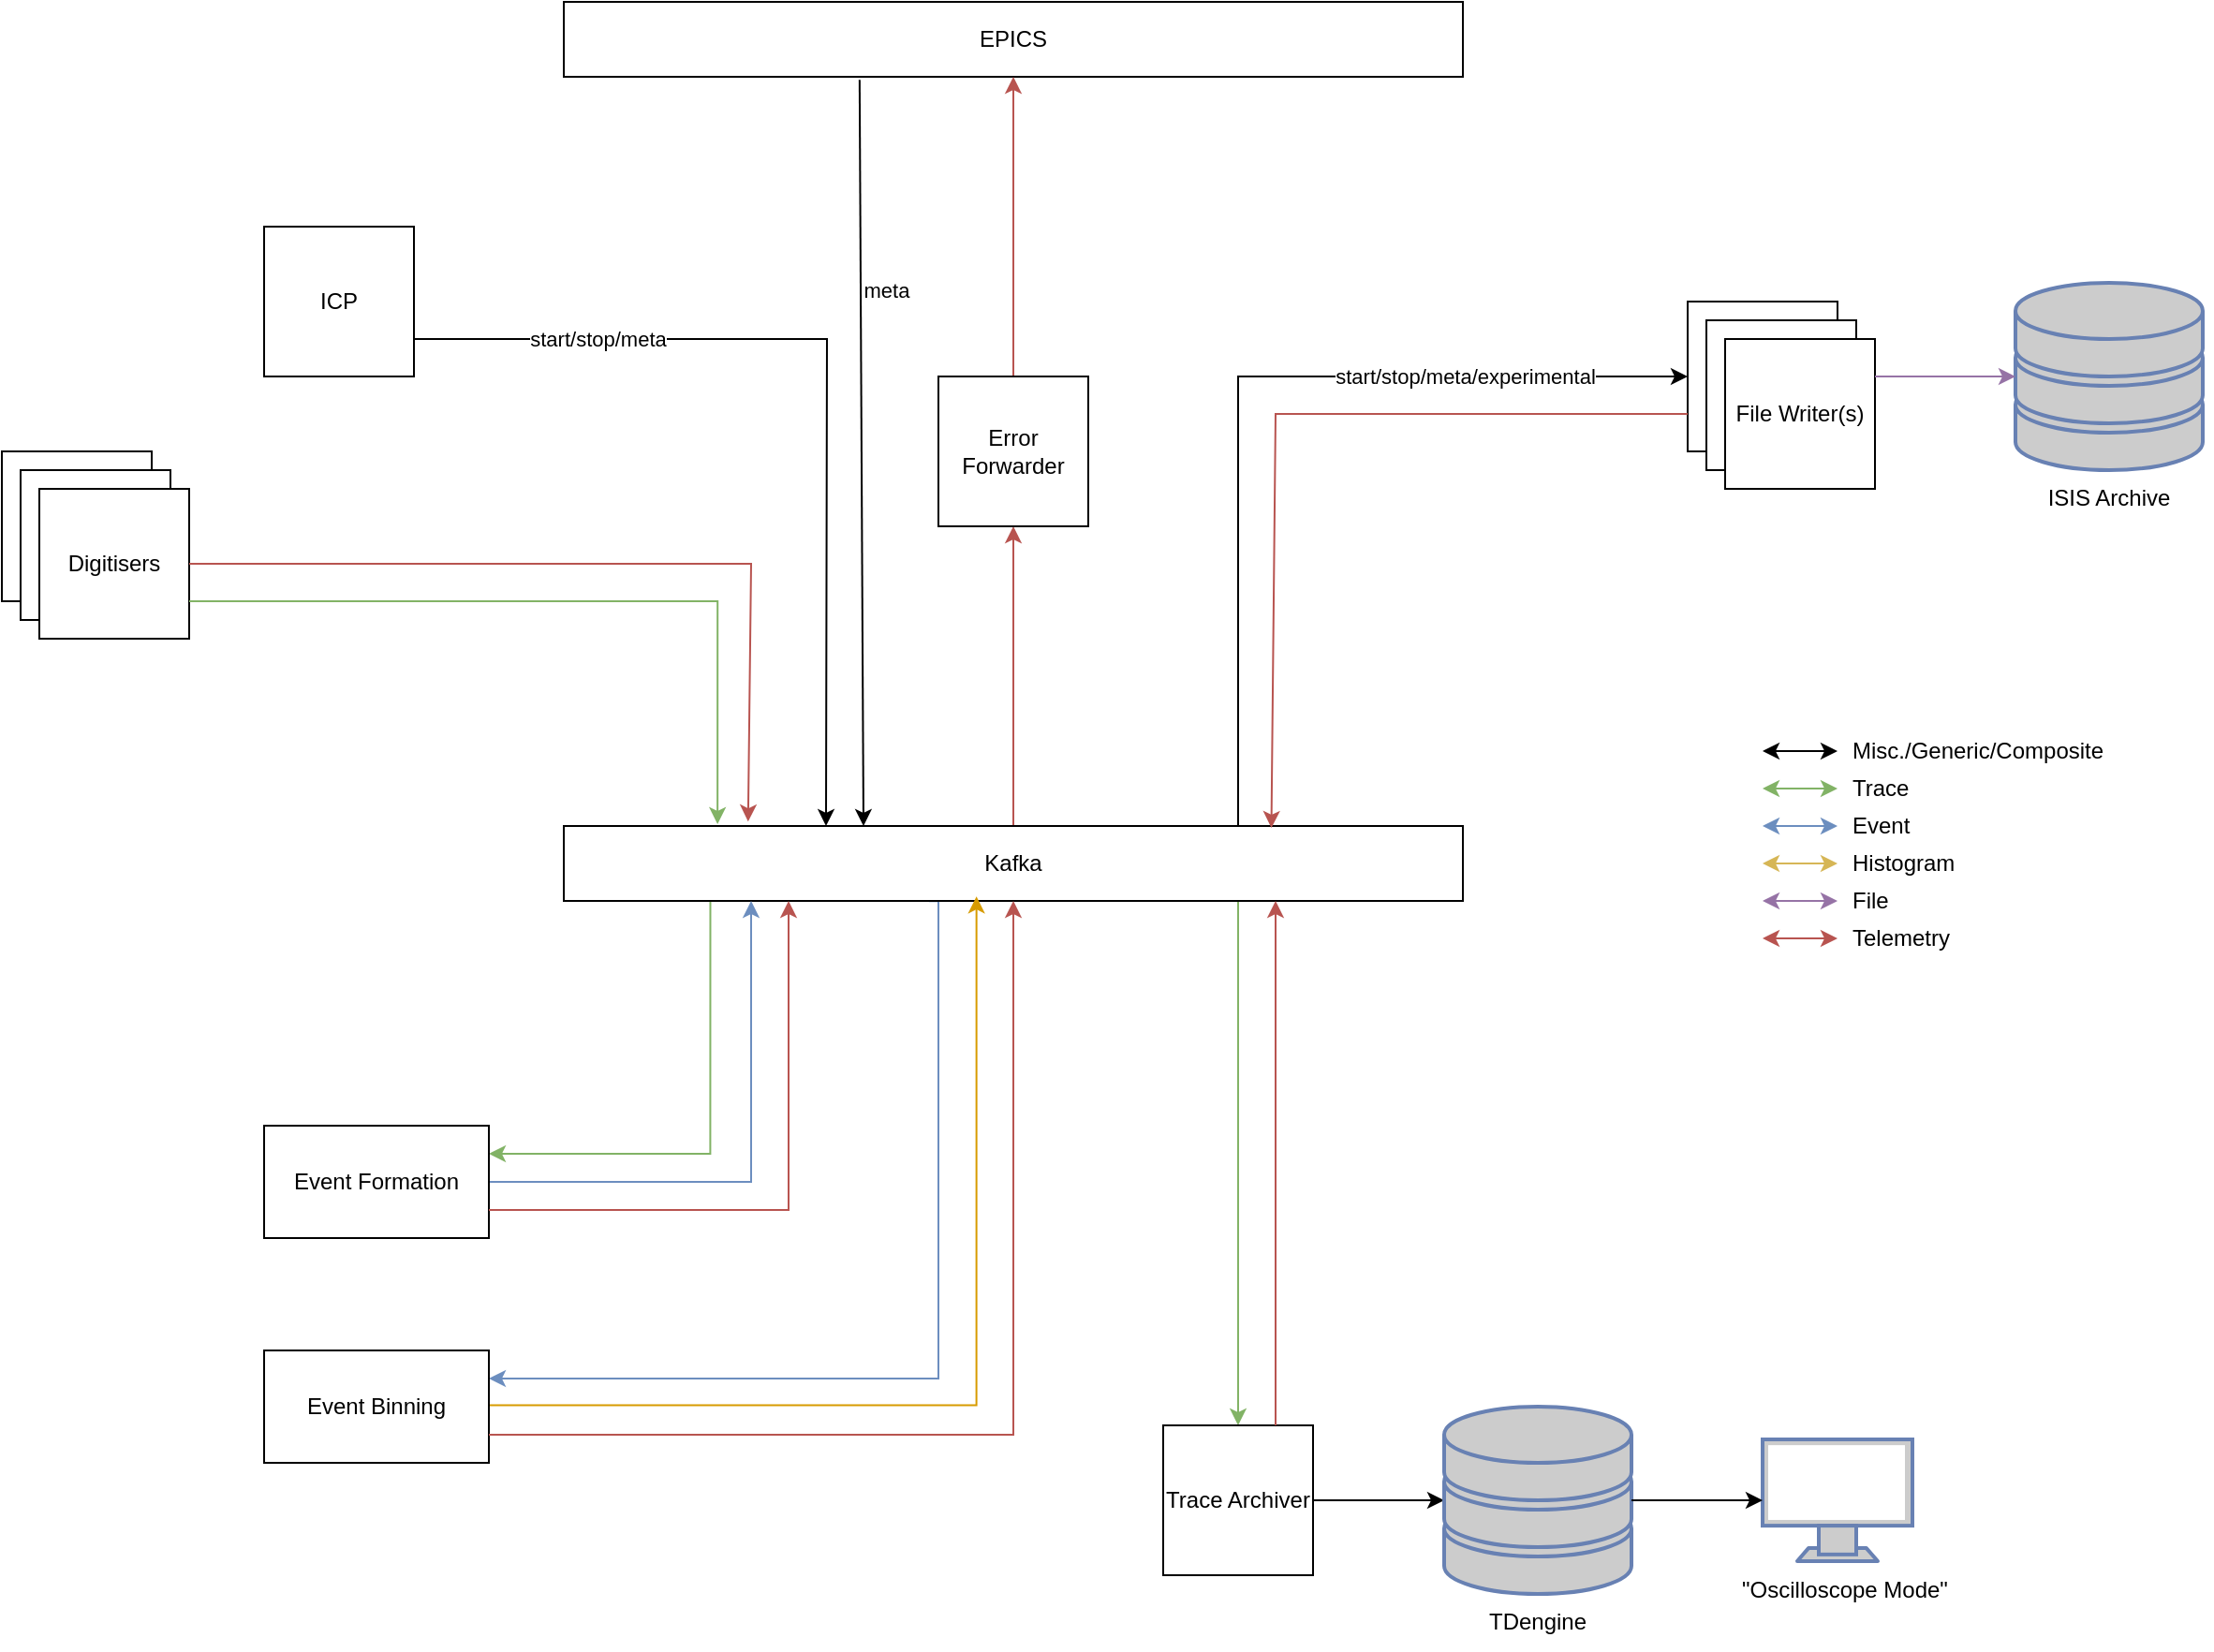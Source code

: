 <mxfile version="21.3.7" type="device">
  <diagram name="Page-1" id="1EYMIYDTeL4FvQMsoPMc">
    <mxGraphModel dx="1048" dy="1015" grid="1" gridSize="10" guides="1" tooltips="1" connect="1" arrows="1" fold="1" page="0" pageScale="1" pageWidth="827" pageHeight="1169" background="none" math="0" shadow="0">
      <root>
        <mxCell id="0" />
        <mxCell id="1" parent="0" />
        <mxCell id="wDakd_mpY2LgvO2oMfsj-7" value="" style="group" parent="1" vertex="1" connectable="0">
          <mxGeometry x="810" y="230" width="110" height="130" as="geometry" />
        </mxCell>
        <mxCell id="wDakd_mpY2LgvO2oMfsj-1" value="" style="fontColor=#0066CC;verticalAlign=top;verticalLabelPosition=bottom;labelPosition=center;align=center;html=1;outlineConnect=0;fillColor=#CCCCCC;strokeColor=#6881B3;gradientColor=none;gradientDirection=north;strokeWidth=2;shape=mxgraph.networks.storage;" parent="wDakd_mpY2LgvO2oMfsj-7" vertex="1">
          <mxGeometry x="5" width="100" height="100" as="geometry" />
        </mxCell>
        <mxCell id="wDakd_mpY2LgvO2oMfsj-3" value="&lt;div&gt;ISIS Archive&lt;/div&gt;" style="text;html=1;strokeColor=none;fillColor=none;align=center;verticalAlign=middle;whiteSpace=wrap;rounded=0;" parent="wDakd_mpY2LgvO2oMfsj-7" vertex="1">
          <mxGeometry y="100" width="110" height="30" as="geometry" />
        </mxCell>
        <mxCell id="wDakd_mpY2LgvO2oMfsj-19" value="" style="group" parent="1" vertex="1" connectable="0">
          <mxGeometry x="-260" y="320" width="100" height="100" as="geometry" />
        </mxCell>
        <mxCell id="wDakd_mpY2LgvO2oMfsj-16" value="" style="whiteSpace=wrap;html=1;aspect=fixed;" parent="wDakd_mpY2LgvO2oMfsj-19" vertex="1">
          <mxGeometry width="80" height="80" as="geometry" />
        </mxCell>
        <mxCell id="wDakd_mpY2LgvO2oMfsj-17" value="" style="whiteSpace=wrap;html=1;aspect=fixed;" parent="wDakd_mpY2LgvO2oMfsj-19" vertex="1">
          <mxGeometry x="10" y="10" width="80" height="80" as="geometry" />
        </mxCell>
        <mxCell id="wDakd_mpY2LgvO2oMfsj-18" value="Digitisers" style="whiteSpace=wrap;html=1;aspect=fixed;" parent="wDakd_mpY2LgvO2oMfsj-19" vertex="1">
          <mxGeometry x="20" y="20" width="80" height="80" as="geometry" />
        </mxCell>
        <mxCell id="wDakd_mpY2LgvO2oMfsj-31" value="EPICS" style="rounded=0;whiteSpace=wrap;html=1;" parent="1" vertex="1">
          <mxGeometry x="40" y="80" width="480" height="40" as="geometry" />
        </mxCell>
        <mxCell id="wDakd_mpY2LgvO2oMfsj-38" style="edgeStyle=orthogonalEdgeStyle;rounded=0;orthogonalLoop=1;jettySize=auto;html=1;exitX=0.5;exitY=0;exitDx=0;exitDy=0;entryX=0.5;entryY=1;entryDx=0;entryDy=0;fillColor=#f8cecc;strokeColor=#b85450;" parent="1" source="wDakd_mpY2LgvO2oMfsj-32" target="wDakd_mpY2LgvO2oMfsj-35" edge="1">
          <mxGeometry relative="1" as="geometry" />
        </mxCell>
        <mxCell id="wDakd_mpY2LgvO2oMfsj-46" style="edgeStyle=orthogonalEdgeStyle;rounded=0;orthogonalLoop=1;jettySize=auto;html=1;exitX=0.75;exitY=0;exitDx=0;exitDy=0;entryX=0;entryY=0.5;entryDx=0;entryDy=0;" parent="1" source="wDakd_mpY2LgvO2oMfsj-32" target="wDakd_mpY2LgvO2oMfsj-44" edge="1">
          <mxGeometry relative="1" as="geometry" />
        </mxCell>
        <mxCell id="wDakd_mpY2LgvO2oMfsj-47" value="start/stop/meta/experimental" style="edgeLabel;html=1;align=center;verticalAlign=middle;resizable=0;points=[];" parent="wDakd_mpY2LgvO2oMfsj-46" vertex="1" connectable="0">
          <mxGeometry x="0.504" relative="1" as="geometry">
            <mxPoint as="offset" />
          </mxGeometry>
        </mxCell>
        <mxCell id="wDakd_mpY2LgvO2oMfsj-52" style="edgeStyle=orthogonalEdgeStyle;rounded=0;orthogonalLoop=1;jettySize=auto;html=1;exitX=0.75;exitY=1;exitDx=0;exitDy=0;fillColor=#d5e8d4;strokeColor=#82b366;" parent="1" source="wDakd_mpY2LgvO2oMfsj-32" target="wDakd_mpY2LgvO2oMfsj-51" edge="1">
          <mxGeometry relative="1" as="geometry" />
        </mxCell>
        <mxCell id="wDakd_mpY2LgvO2oMfsj-63" style="edgeStyle=orthogonalEdgeStyle;rounded=0;orthogonalLoop=1;jettySize=auto;html=1;exitX=0.163;exitY=0.975;exitDx=0;exitDy=0;entryX=1;entryY=0.25;entryDx=0;entryDy=0;fillColor=#d5e8d4;strokeColor=#82b366;exitPerimeter=0;" parent="1" source="wDakd_mpY2LgvO2oMfsj-32" target="wDakd_mpY2LgvO2oMfsj-61" edge="1">
          <mxGeometry relative="1" as="geometry" />
        </mxCell>
        <mxCell id="wDakd_mpY2LgvO2oMfsj-64" style="edgeStyle=orthogonalEdgeStyle;rounded=0;orthogonalLoop=1;jettySize=auto;html=1;entryX=1;entryY=0.25;entryDx=0;entryDy=0;fillColor=#dae8fc;strokeColor=#6c8ebf;exitX=0.406;exitY=1.002;exitDx=0;exitDy=0;exitPerimeter=0;" parent="1" source="wDakd_mpY2LgvO2oMfsj-32" target="wDakd_mpY2LgvO2oMfsj-62" edge="1">
          <mxGeometry relative="1" as="geometry">
            <mxPoint x="240" y="670" as="sourcePoint" />
            <Array as="points">
              <mxPoint x="240" y="560" />
              <mxPoint x="240" y="815" />
            </Array>
          </mxGeometry>
        </mxCell>
        <mxCell id="wDakd_mpY2LgvO2oMfsj-32" value="&lt;div&gt;Kafka&lt;/div&gt;" style="rounded=0;whiteSpace=wrap;html=1;" parent="1" vertex="1">
          <mxGeometry x="40" y="520" width="480" height="40" as="geometry" />
        </mxCell>
        <mxCell id="wDakd_mpY2LgvO2oMfsj-33" style="edgeStyle=orthogonalEdgeStyle;rounded=0;orthogonalLoop=1;jettySize=auto;html=1;exitX=1;exitY=0.75;exitDx=0;exitDy=0;entryX=0.171;entryY=-0.025;entryDx=0;entryDy=0;fillColor=#d5e8d4;strokeColor=#82b366;entryPerimeter=0;" parent="1" source="wDakd_mpY2LgvO2oMfsj-18" target="wDakd_mpY2LgvO2oMfsj-32" edge="1">
          <mxGeometry relative="1" as="geometry" />
        </mxCell>
        <mxCell id="wDakd_mpY2LgvO2oMfsj-36" style="edgeStyle=orthogonalEdgeStyle;rounded=0;orthogonalLoop=1;jettySize=auto;html=1;exitX=0.5;exitY=0;exitDx=0;exitDy=0;entryX=0.5;entryY=1;entryDx=0;entryDy=0;fillColor=#f8cecc;strokeColor=#b85450;" parent="1" source="wDakd_mpY2LgvO2oMfsj-35" target="wDakd_mpY2LgvO2oMfsj-31" edge="1">
          <mxGeometry relative="1" as="geometry" />
        </mxCell>
        <mxCell id="wDakd_mpY2LgvO2oMfsj-35" value="Error Forwarder" style="whiteSpace=wrap;html=1;aspect=fixed;" parent="1" vertex="1">
          <mxGeometry x="240" y="280" width="80" height="80" as="geometry" />
        </mxCell>
        <mxCell id="wDakd_mpY2LgvO2oMfsj-40" style="edgeStyle=orthogonalEdgeStyle;rounded=0;orthogonalLoop=1;jettySize=auto;html=1;exitX=1;exitY=0.75;exitDx=0;exitDy=0;" parent="1" source="wDakd_mpY2LgvO2oMfsj-39" edge="1">
          <mxGeometry relative="1" as="geometry">
            <mxPoint x="180" y="520" as="targetPoint" />
          </mxGeometry>
        </mxCell>
        <mxCell id="wDakd_mpY2LgvO2oMfsj-41" value="start/stop/meta" style="edgeLabel;html=1;align=center;verticalAlign=middle;resizable=0;points=[];" parent="wDakd_mpY2LgvO2oMfsj-40" vertex="1" connectable="0">
          <mxGeometry x="-0.595" y="-3" relative="1" as="geometry">
            <mxPoint y="-3" as="offset" />
          </mxGeometry>
        </mxCell>
        <mxCell id="4ZquWcomQjERfiKqLqWc-19" value="meta" style="edgeLabel;html=1;align=center;verticalAlign=middle;resizable=0;points=[];" vertex="1" connectable="0" parent="wDakd_mpY2LgvO2oMfsj-40">
          <mxGeometry x="-0.082" y="7" relative="1" as="geometry">
            <mxPoint x="24" y="-26" as="offset" />
          </mxGeometry>
        </mxCell>
        <mxCell id="wDakd_mpY2LgvO2oMfsj-39" value="ICP" style="whiteSpace=wrap;html=1;aspect=fixed;" parent="1" vertex="1">
          <mxGeometry x="-120" y="200" width="80" height="80" as="geometry" />
        </mxCell>
        <mxCell id="wDakd_mpY2LgvO2oMfsj-44" value="File Writer" style="whiteSpace=wrap;html=1;aspect=fixed;" parent="1" vertex="1">
          <mxGeometry x="640" y="240" width="80" height="80" as="geometry" />
        </mxCell>
        <mxCell id="wDakd_mpY2LgvO2oMfsj-53" style="edgeStyle=orthogonalEdgeStyle;rounded=0;orthogonalLoop=1;jettySize=auto;html=1;entryX=0;entryY=0.5;entryDx=0;entryDy=0;entryPerimeter=0;" parent="1" source="wDakd_mpY2LgvO2oMfsj-51" target="wDakd_mpY2LgvO2oMfsj-50" edge="1">
          <mxGeometry relative="1" as="geometry" />
        </mxCell>
        <mxCell id="wDakd_mpY2LgvO2oMfsj-51" value="Trace Archiver" style="whiteSpace=wrap;html=1;aspect=fixed;" parent="1" vertex="1">
          <mxGeometry x="360" y="840" width="80" height="80" as="geometry" />
        </mxCell>
        <mxCell id="wDakd_mpY2LgvO2oMfsj-57" value="" style="fontColor=#0066CC;verticalAlign=top;verticalLabelPosition=bottom;labelPosition=center;align=center;html=1;outlineConnect=0;fillColor=#CCCCCC;strokeColor=#6881B3;gradientColor=none;gradientDirection=north;strokeWidth=2;shape=mxgraph.networks.monitor;" parent="1" vertex="1">
          <mxGeometry x="680" y="847.5" width="80" height="65" as="geometry" />
        </mxCell>
        <mxCell id="wDakd_mpY2LgvO2oMfsj-60" value="" style="group" parent="1" vertex="1" connectable="0">
          <mxGeometry x="510" y="830" width="100" height="130" as="geometry" />
        </mxCell>
        <mxCell id="wDakd_mpY2LgvO2oMfsj-50" value="" style="fontColor=#0066CC;verticalAlign=top;verticalLabelPosition=bottom;labelPosition=center;align=center;html=1;outlineConnect=0;fillColor=#CCCCCC;strokeColor=#6881B3;gradientColor=none;gradientDirection=north;strokeWidth=2;shape=mxgraph.networks.storage;" parent="wDakd_mpY2LgvO2oMfsj-60" vertex="1">
          <mxGeometry width="100" height="100" as="geometry" />
        </mxCell>
        <mxCell id="wDakd_mpY2LgvO2oMfsj-59" value="TDengine" style="text;html=1;strokeColor=none;fillColor=none;align=center;verticalAlign=middle;whiteSpace=wrap;rounded=0;" parent="wDakd_mpY2LgvO2oMfsj-60" vertex="1">
          <mxGeometry x="20" y="100" width="60" height="30" as="geometry" />
        </mxCell>
        <mxCell id="wDakd_mpY2LgvO2oMfsj-65" style="edgeStyle=orthogonalEdgeStyle;rounded=0;orthogonalLoop=1;jettySize=auto;html=1;exitX=1;exitY=0.5;exitDx=0;exitDy=0;fillColor=#dae8fc;strokeColor=#6c8ebf;" parent="1" source="wDakd_mpY2LgvO2oMfsj-61" edge="1">
          <mxGeometry relative="1" as="geometry">
            <mxPoint x="140" y="560" as="targetPoint" />
            <Array as="points">
              <mxPoint x="140" y="710" />
              <mxPoint x="140" y="560" />
            </Array>
          </mxGeometry>
        </mxCell>
        <mxCell id="wDakd_mpY2LgvO2oMfsj-61" value="&lt;div&gt;Event Formation&lt;/div&gt;" style="rounded=0;whiteSpace=wrap;html=1;" parent="1" vertex="1">
          <mxGeometry x="-120" y="680" width="120" height="60" as="geometry" />
        </mxCell>
        <mxCell id="wDakd_mpY2LgvO2oMfsj-66" style="edgeStyle=orthogonalEdgeStyle;rounded=0;orthogonalLoop=1;jettySize=auto;html=1;exitX=0.967;exitY=0.488;exitDx=0;exitDy=0;fillColor=#ffe6cc;strokeColor=#d79b00;entryX=0.459;entryY=0.94;entryDx=0;entryDy=0;entryPerimeter=0;exitPerimeter=0;" parent="1" source="wDakd_mpY2LgvO2oMfsj-62" edge="1" target="wDakd_mpY2LgvO2oMfsj-32">
          <mxGeometry relative="1" as="geometry">
            <mxPoint x="280" y="560" as="targetPoint" />
          </mxGeometry>
        </mxCell>
        <mxCell id="wDakd_mpY2LgvO2oMfsj-62" value="Event Binning" style="rounded=0;whiteSpace=wrap;html=1;" parent="1" vertex="1">
          <mxGeometry x="-120" y="800" width="120" height="60" as="geometry" />
        </mxCell>
        <mxCell id="wDakd_mpY2LgvO2oMfsj-67" value="&quot;Oscilloscope Mode&quot;" style="text;html=1;strokeColor=none;fillColor=none;align=center;verticalAlign=middle;whiteSpace=wrap;rounded=0;" parent="1" vertex="1">
          <mxGeometry x="649" y="912.5" width="150" height="30" as="geometry" />
        </mxCell>
        <mxCell id="gWjbYdfBhN-4RKWJ9eBt-1" value="" style="endArrow=classic;startArrow=classic;html=1;rounded=0;" parent="1" edge="1">
          <mxGeometry width="50" height="50" relative="1" as="geometry">
            <mxPoint x="680" y="480" as="sourcePoint" />
            <mxPoint x="720" y="480" as="targetPoint" />
          </mxGeometry>
        </mxCell>
        <mxCell id="gWjbYdfBhN-4RKWJ9eBt-2" value="Misc./Generic/Composite" style="text;html=1;strokeColor=none;fillColor=none;align=left;verticalAlign=middle;whiteSpace=wrap;rounded=0;" parent="1" vertex="1">
          <mxGeometry x="726" y="470" width="154" height="20" as="geometry" />
        </mxCell>
        <mxCell id="gWjbYdfBhN-4RKWJ9eBt-3" value="" style="endArrow=classic;startArrow=classic;html=1;rounded=0;fillColor=#d5e8d4;strokeColor=#82b366;" parent="1" edge="1">
          <mxGeometry width="50" height="50" relative="1" as="geometry">
            <mxPoint x="680" y="500" as="sourcePoint" />
            <mxPoint x="720" y="500" as="targetPoint" />
          </mxGeometry>
        </mxCell>
        <mxCell id="gWjbYdfBhN-4RKWJ9eBt-4" value="Trace" style="text;html=1;strokeColor=none;fillColor=none;align=left;verticalAlign=middle;whiteSpace=wrap;rounded=0;" parent="1" vertex="1">
          <mxGeometry x="726" y="490" width="60" height="20" as="geometry" />
        </mxCell>
        <mxCell id="gWjbYdfBhN-4RKWJ9eBt-5" value="" style="endArrow=classic;startArrow=classic;html=1;rounded=0;fillColor=#dae8fc;strokeColor=#6c8ebf;" parent="1" edge="1">
          <mxGeometry width="50" height="50" relative="1" as="geometry">
            <mxPoint x="680" y="520" as="sourcePoint" />
            <mxPoint x="720" y="520" as="targetPoint" />
          </mxGeometry>
        </mxCell>
        <mxCell id="gWjbYdfBhN-4RKWJ9eBt-6" value="Event" style="text;html=1;strokeColor=none;fillColor=none;align=left;verticalAlign=middle;whiteSpace=wrap;rounded=0;" parent="1" vertex="1">
          <mxGeometry x="726" y="510" width="60" height="20" as="geometry" />
        </mxCell>
        <mxCell id="gWjbYdfBhN-4RKWJ9eBt-7" value="" style="endArrow=classic;startArrow=classic;html=1;rounded=0;fillColor=#fff2cc;strokeColor=#d6b656;" parent="1" edge="1">
          <mxGeometry width="50" height="50" relative="1" as="geometry">
            <mxPoint x="680" y="540" as="sourcePoint" />
            <mxPoint x="720" y="540" as="targetPoint" />
          </mxGeometry>
        </mxCell>
        <mxCell id="gWjbYdfBhN-4RKWJ9eBt-8" value="Histogram" style="text;html=1;strokeColor=none;fillColor=none;align=left;verticalAlign=middle;whiteSpace=wrap;rounded=0;" parent="1" vertex="1">
          <mxGeometry x="726" y="530" width="60" height="20" as="geometry" />
        </mxCell>
        <mxCell id="gWjbYdfBhN-4RKWJ9eBt-9" value="" style="endArrow=classic;startArrow=classic;html=1;rounded=0;fillColor=#e1d5e7;strokeColor=#9673a6;" parent="1" edge="1">
          <mxGeometry width="50" height="50" relative="1" as="geometry">
            <mxPoint x="680" y="560" as="sourcePoint" />
            <mxPoint x="720" y="560" as="targetPoint" />
          </mxGeometry>
        </mxCell>
        <mxCell id="gWjbYdfBhN-4RKWJ9eBt-10" value="File" style="text;html=1;strokeColor=none;fillColor=none;align=left;verticalAlign=middle;whiteSpace=wrap;rounded=0;" parent="1" vertex="1">
          <mxGeometry x="726" y="550" width="60" height="20" as="geometry" />
        </mxCell>
        <mxCell id="4ZquWcomQjERfiKqLqWc-3" style="edgeStyle=orthogonalEdgeStyle;rounded=0;orthogonalLoop=1;jettySize=auto;html=1;exitX=1;exitY=0.5;exitDx=0;exitDy=0;exitPerimeter=0;" edge="1" parent="1" source="wDakd_mpY2LgvO2oMfsj-50" target="wDakd_mpY2LgvO2oMfsj-57">
          <mxGeometry relative="1" as="geometry" />
        </mxCell>
        <mxCell id="4ZquWcomQjERfiKqLqWc-5" value="" style="endArrow=classic;startArrow=classic;html=1;rounded=0;fillColor=#f8cecc;strokeColor=#b85450;" edge="1" parent="1">
          <mxGeometry width="50" height="50" relative="1" as="geometry">
            <mxPoint x="680" y="580" as="sourcePoint" />
            <mxPoint x="720" y="580" as="targetPoint" />
          </mxGeometry>
        </mxCell>
        <mxCell id="4ZquWcomQjERfiKqLqWc-6" value="Telemetry" style="text;html=1;strokeColor=none;fillColor=none;align=left;verticalAlign=middle;whiteSpace=wrap;rounded=0;" vertex="1" parent="1">
          <mxGeometry x="726" y="570" width="60" height="20" as="geometry" />
        </mxCell>
        <mxCell id="4ZquWcomQjERfiKqLqWc-7" value="" style="endArrow=classic;html=1;rounded=0;exitX=0;exitY=0.75;exitDx=0;exitDy=0;entryX=0.787;entryY=0.025;entryDx=0;entryDy=0;entryPerimeter=0;fillColor=#f8cecc;strokeColor=#b85450;" edge="1" parent="1" source="wDakd_mpY2LgvO2oMfsj-44" target="wDakd_mpY2LgvO2oMfsj-32">
          <mxGeometry width="50" height="50" relative="1" as="geometry">
            <mxPoint x="400" y="530" as="sourcePoint" />
            <mxPoint x="450" y="480" as="targetPoint" />
            <Array as="points">
              <mxPoint x="420" y="300" />
            </Array>
          </mxGeometry>
        </mxCell>
        <mxCell id="4ZquWcomQjERfiKqLqWc-8" value="" style="endArrow=classic;html=1;rounded=0;entryX=0.205;entryY=-0.06;entryDx=0;entryDy=0;entryPerimeter=0;exitX=1;exitY=0.5;exitDx=0;exitDy=0;fillColor=#f8cecc;strokeColor=#b85450;" edge="1" parent="1" source="wDakd_mpY2LgvO2oMfsj-18" target="wDakd_mpY2LgvO2oMfsj-32">
          <mxGeometry width="50" height="50" relative="1" as="geometry">
            <mxPoint x="-120" y="470" as="sourcePoint" />
            <mxPoint x="-60" y="455" as="targetPoint" />
            <Array as="points">
              <mxPoint x="140" y="380" />
            </Array>
          </mxGeometry>
        </mxCell>
        <mxCell id="4ZquWcomQjERfiKqLqWc-9" value="" style="endArrow=classic;html=1;rounded=0;entryX=0.25;entryY=1;entryDx=0;entryDy=0;exitX=1;exitY=0.75;exitDx=0;exitDy=0;fillColor=#f8cecc;strokeColor=#b85450;" edge="1" parent="1" source="wDakd_mpY2LgvO2oMfsj-61" target="wDakd_mpY2LgvO2oMfsj-32">
          <mxGeometry width="50" height="50" relative="1" as="geometry">
            <mxPoint x="310" y="670" as="sourcePoint" />
            <mxPoint x="360" y="620" as="targetPoint" />
            <Array as="points">
              <mxPoint x="160" y="725" />
            </Array>
          </mxGeometry>
        </mxCell>
        <mxCell id="4ZquWcomQjERfiKqLqWc-10" value="" style="endArrow=classic;html=1;rounded=0;exitX=1;exitY=0.75;exitDx=0;exitDy=0;entryX=0.5;entryY=1;entryDx=0;entryDy=0;fillColor=#f8cecc;strokeColor=#b85450;" edge="1" parent="1" source="wDakd_mpY2LgvO2oMfsj-62" target="wDakd_mpY2LgvO2oMfsj-32">
          <mxGeometry width="50" height="50" relative="1" as="geometry">
            <mxPoint x="490" y="480" as="sourcePoint" />
            <mxPoint x="540" y="430" as="targetPoint" />
            <Array as="points">
              <mxPoint x="280" y="845" />
            </Array>
          </mxGeometry>
        </mxCell>
        <mxCell id="4ZquWcomQjERfiKqLqWc-11" value="" style="endArrow=classic;html=1;rounded=0;exitX=0.75;exitY=0;exitDx=0;exitDy=0;fillColor=#f8cecc;strokeColor=#b85450;" edge="1" parent="1" source="wDakd_mpY2LgvO2oMfsj-51">
          <mxGeometry width="50" height="50" relative="1" as="geometry">
            <mxPoint x="500" y="470" as="sourcePoint" />
            <mxPoint x="420" y="560" as="targetPoint" />
          </mxGeometry>
        </mxCell>
        <mxCell id="4ZquWcomQjERfiKqLqWc-15" value="File Writer" style="whiteSpace=wrap;html=1;aspect=fixed;" vertex="1" parent="1">
          <mxGeometry x="650" y="250" width="80" height="80" as="geometry" />
        </mxCell>
        <mxCell id="4ZquWcomQjERfiKqLqWc-16" value="File Writer(s)" style="whiteSpace=wrap;html=1;aspect=fixed;" vertex="1" parent="1">
          <mxGeometry x="660" y="260" width="80" height="80" as="geometry" />
        </mxCell>
        <mxCell id="4ZquWcomQjERfiKqLqWc-17" value="" style="endArrow=classic;html=1;rounded=0;exitX=1;exitY=0.25;exitDx=0;exitDy=0;entryX=0;entryY=0.5;entryDx=0;entryDy=0;entryPerimeter=0;fillColor=#e1d5e7;strokeColor=#9673a6;" edge="1" parent="1" source="4ZquWcomQjERfiKqLqWc-16" target="wDakd_mpY2LgvO2oMfsj-1">
          <mxGeometry width="50" height="50" relative="1" as="geometry">
            <mxPoint x="810" y="180" as="sourcePoint" />
            <mxPoint x="860" y="130" as="targetPoint" />
          </mxGeometry>
        </mxCell>
        <mxCell id="4ZquWcomQjERfiKqLqWc-18" value="" style="endArrow=classic;html=1;rounded=0;exitX=0.329;exitY=1.04;exitDx=0;exitDy=0;exitPerimeter=0;" edge="1" parent="1" source="wDakd_mpY2LgvO2oMfsj-31">
          <mxGeometry width="50" height="50" relative="1" as="geometry">
            <mxPoint x="90" y="200" as="sourcePoint" />
            <mxPoint x="200" y="520" as="targetPoint" />
          </mxGeometry>
        </mxCell>
      </root>
    </mxGraphModel>
  </diagram>
</mxfile>

